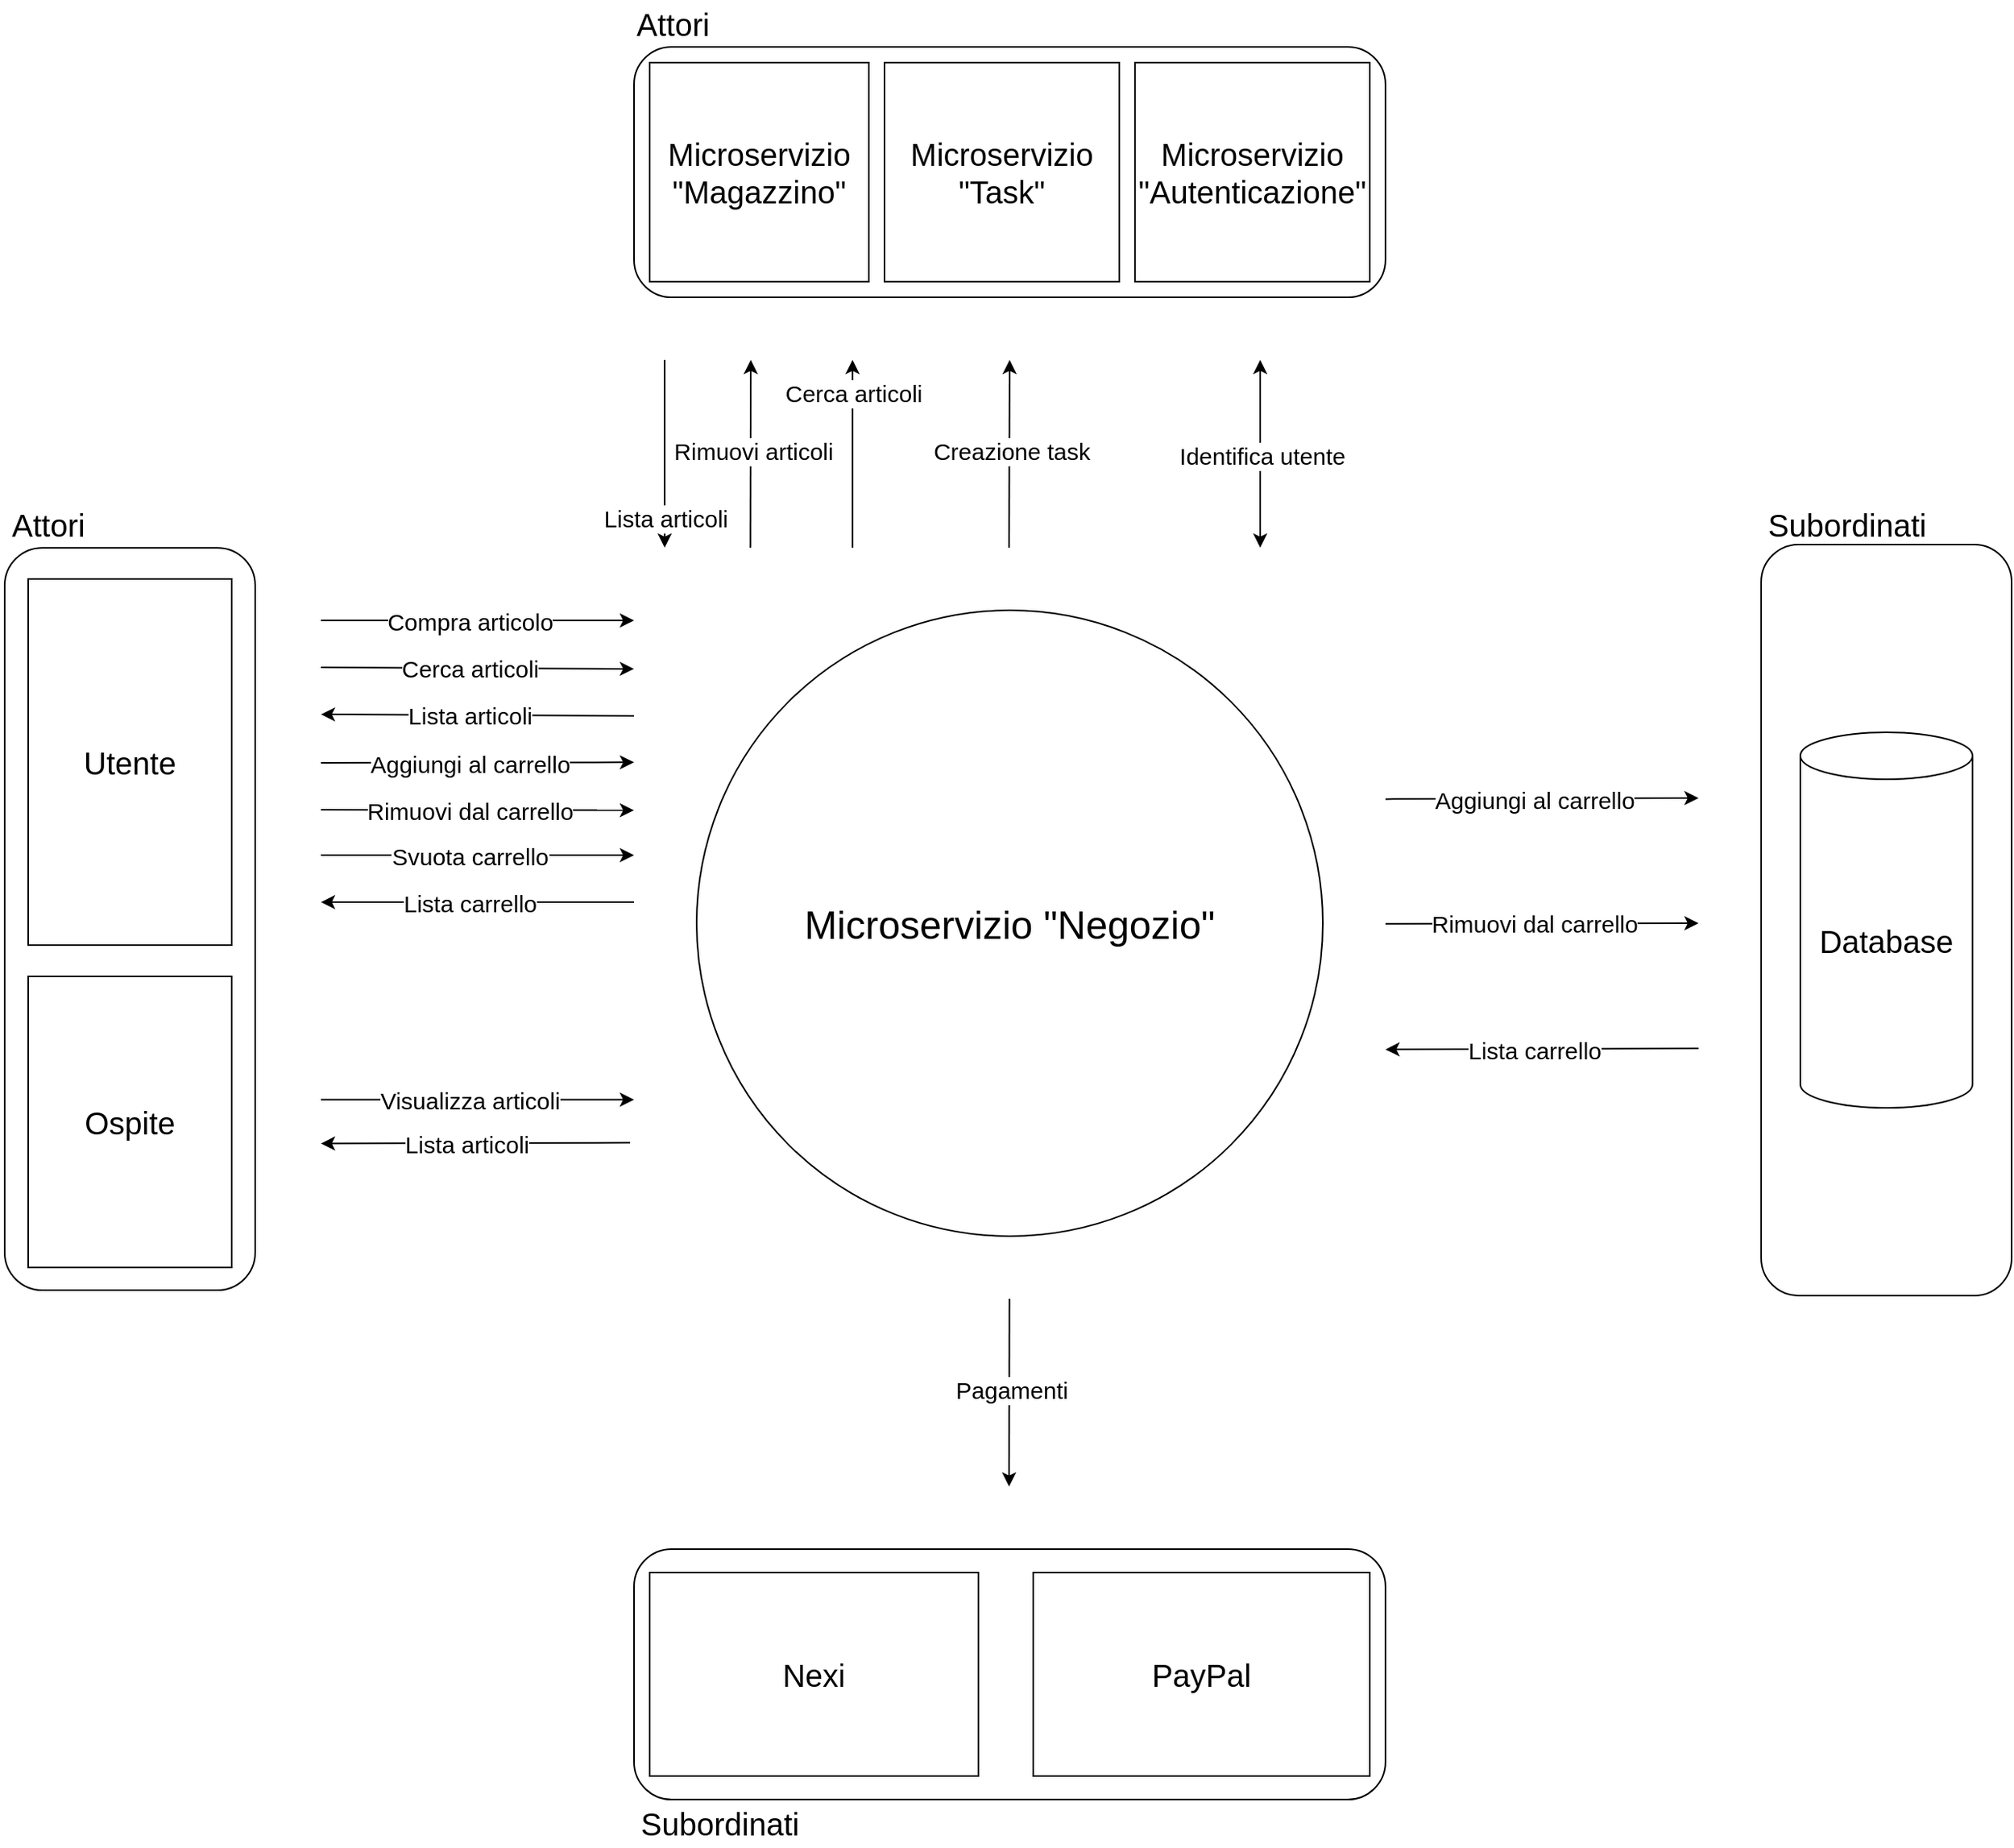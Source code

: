 <mxfile version="22.1.2" type="device">
  <diagram name="Pagina-1" id="AklgBBZ55UqX8LKS-bjn">
    <mxGraphModel dx="-18" dy="1621" grid="1" gridSize="10" guides="1" tooltips="1" connect="1" arrows="1" fold="1" page="1" pageScale="1" pageWidth="827" pageHeight="1169" math="0" shadow="0">
      <root>
        <mxCell id="0" />
        <mxCell id="1" parent="0" />
        <mxCell id="zqOGd3VY8RIyfRowcfvK-55" value="" style="rounded=1;whiteSpace=wrap;html=1;fillColor=none;" parent="1" vertex="1">
          <mxGeometry x="1680" y="720" width="480" height="160" as="geometry" />
        </mxCell>
        <mxCell id="zqOGd3VY8RIyfRowcfvK-1" value="&lt;font style=&quot;font-size: 25px;&quot;&gt;Microservizio &quot;Negozio&quot;&lt;/font&gt;" style="ellipse;whiteSpace=wrap;html=1;" parent="1" vertex="1">
          <mxGeometry x="1720" y="120" width="400" height="400" as="geometry" />
        </mxCell>
        <mxCell id="zqOGd3VY8RIyfRowcfvK-3" value="" style="rounded=1;whiteSpace=wrap;html=1;fillColor=none;" parent="1" vertex="1">
          <mxGeometry x="1680" y="-240" width="480" height="160" as="geometry" />
        </mxCell>
        <mxCell id="zqOGd3VY8RIyfRowcfvK-5" value="" style="rounded=1;whiteSpace=wrap;html=1;fillColor=none;rotation=-90;" parent="1" vertex="1">
          <mxGeometry x="1120.8" y="237.3" width="474.39" height="160" as="geometry" />
        </mxCell>
        <mxCell id="zqOGd3VY8RIyfRowcfvK-6" value="&lt;font style=&quot;font-size: 20px;&quot;&gt;Attori&lt;/font&gt;" style="text;html=1;strokeColor=none;fillColor=none;align=center;verticalAlign=middle;whiteSpace=wrap;rounded=0;" parent="1" vertex="1">
          <mxGeometry x="1275.5" y="50" width="60" height="30" as="geometry" />
        </mxCell>
        <mxCell id="zqOGd3VY8RIyfRowcfvK-7" value="&lt;font style=&quot;font-size: 20px;&quot;&gt;Utente&lt;/font&gt;" style="rounded=0;whiteSpace=wrap;html=1;" parent="1" vertex="1">
          <mxGeometry x="1293" y="100" width="130" height="234" as="geometry" />
        </mxCell>
        <mxCell id="zqOGd3VY8RIyfRowcfvK-11" value="" style="endArrow=classic;html=1;rounded=0;" parent="1" edge="1">
          <mxGeometry width="50" height="50" relative="1" as="geometry">
            <mxPoint x="1480" y="126.52" as="sourcePoint" />
            <mxPoint x="1680" y="126.52" as="targetPoint" />
          </mxGeometry>
        </mxCell>
        <mxCell id="zqOGd3VY8RIyfRowcfvK-30" value="&lt;font style=&quot;font-size: 15px;&quot;&gt;Compra articolo&lt;/font&gt;" style="edgeLabel;html=1;align=center;verticalAlign=middle;resizable=0;points=[];" parent="zqOGd3VY8RIyfRowcfvK-11" vertex="1" connectable="0">
          <mxGeometry x="-0.057" relative="1" as="geometry">
            <mxPoint as="offset" />
          </mxGeometry>
        </mxCell>
        <mxCell id="zqOGd3VY8RIyfRowcfvK-13" value="" style="endArrow=classic;html=1;rounded=0;" parent="1" edge="1">
          <mxGeometry width="50" height="50" relative="1" as="geometry">
            <mxPoint x="1699.58" y="-40" as="sourcePoint" />
            <mxPoint x="1699.58" y="80" as="targetPoint" />
          </mxGeometry>
        </mxCell>
        <mxCell id="zqOGd3VY8RIyfRowcfvK-14" value="&lt;font style=&quot;font-size: 15px;&quot;&gt;Lista articoli&lt;/font&gt;" style="edgeLabel;html=1;align=center;verticalAlign=middle;resizable=0;points=[];" parent="zqOGd3VY8RIyfRowcfvK-13" vertex="1" connectable="0">
          <mxGeometry x="-0.044" y="1" relative="1" as="geometry">
            <mxPoint x="-1" y="43" as="offset" />
          </mxGeometry>
        </mxCell>
        <mxCell id="zqOGd3VY8RIyfRowcfvK-15" value="" style="endArrow=none;html=1;rounded=0;startArrow=classic;startFill=1;endFill=0;" parent="1" edge="1">
          <mxGeometry width="50" height="50" relative="1" as="geometry">
            <mxPoint x="1819.58" y="-40" as="sourcePoint" />
            <mxPoint x="1819.58" y="80" as="targetPoint" />
          </mxGeometry>
        </mxCell>
        <mxCell id="zqOGd3VY8RIyfRowcfvK-16" value="&lt;font style=&quot;font-size: 15px;&quot;&gt;Cerca articoli&lt;/font&gt;" style="edgeLabel;html=1;align=center;verticalAlign=middle;resizable=0;points=[];" parent="zqOGd3VY8RIyfRowcfvK-15" vertex="1" connectable="0">
          <mxGeometry x="-0.044" y="1" relative="1" as="geometry">
            <mxPoint x="-1" y="-37" as="offset" />
          </mxGeometry>
        </mxCell>
        <mxCell id="zqOGd3VY8RIyfRowcfvK-17" value="" style="endArrow=none;html=1;rounded=0;startArrow=classic;startFill=1;endFill=0;" parent="1" edge="1">
          <mxGeometry width="50" height="50" relative="1" as="geometry">
            <mxPoint x="1754.58" y="-40" as="sourcePoint" />
            <mxPoint x="1754.33" y="80" as="targetPoint" />
          </mxGeometry>
        </mxCell>
        <mxCell id="zqOGd3VY8RIyfRowcfvK-18" value="&lt;font style=&quot;font-size: 15px;&quot;&gt;Rimuovi articoli&lt;/font&gt;" style="edgeLabel;html=1;align=center;verticalAlign=middle;resizable=0;points=[];" parent="zqOGd3VY8RIyfRowcfvK-17" vertex="1" connectable="0">
          <mxGeometry x="-0.044" y="1" relative="1" as="geometry">
            <mxPoint as="offset" />
          </mxGeometry>
        </mxCell>
        <mxCell id="zqOGd3VY8RIyfRowcfvK-25" value="&lt;font style=&quot;font-size: 20px;&quot;&gt;Nexi&lt;/font&gt;" style="rounded=0;whiteSpace=wrap;html=1;" parent="1" vertex="1">
          <mxGeometry x="1690" y="735" width="210" height="130" as="geometry" />
        </mxCell>
        <mxCell id="zqOGd3VY8RIyfRowcfvK-33" value="" style="endArrow=classic;html=1;rounded=0;" parent="1" edge="1">
          <mxGeometry width="50" height="50" relative="1" as="geometry">
            <mxPoint x="1480" y="156.52" as="sourcePoint" />
            <mxPoint x="1680" y="157.48" as="targetPoint" />
          </mxGeometry>
        </mxCell>
        <mxCell id="zqOGd3VY8RIyfRowcfvK-34" value="&lt;font style=&quot;font-size: 15px;&quot;&gt;Cerca articoli&lt;br&gt;&lt;/font&gt;" style="edgeLabel;html=1;align=center;verticalAlign=middle;resizable=0;points=[];" parent="zqOGd3VY8RIyfRowcfvK-33" vertex="1" connectable="0">
          <mxGeometry x="-0.057" relative="1" as="geometry">
            <mxPoint as="offset" />
          </mxGeometry>
        </mxCell>
        <mxCell id="zqOGd3VY8RIyfRowcfvK-35" value="" style="endArrow=none;html=1;rounded=0;startArrow=classic;startFill=1;endFill=0;" parent="1" edge="1">
          <mxGeometry width="50" height="50" relative="1" as="geometry">
            <mxPoint x="1480" y="186.52" as="sourcePoint" />
            <mxPoint x="1680" y="187.48" as="targetPoint" />
          </mxGeometry>
        </mxCell>
        <mxCell id="zqOGd3VY8RIyfRowcfvK-36" value="&lt;font style=&quot;font-size: 15px;&quot;&gt;Lista articoli&lt;br&gt;&lt;/font&gt;" style="edgeLabel;html=1;align=center;verticalAlign=middle;resizable=0;points=[];" parent="zqOGd3VY8RIyfRowcfvK-35" vertex="1" connectable="0">
          <mxGeometry x="-0.057" relative="1" as="geometry">
            <mxPoint as="offset" />
          </mxGeometry>
        </mxCell>
        <mxCell id="zqOGd3VY8RIyfRowcfvK-37" value="&lt;font style=&quot;font-size: 20px;&quot;&gt;Ospite&lt;br&gt;&lt;/font&gt;" style="rounded=0;whiteSpace=wrap;html=1;" parent="1" vertex="1">
          <mxGeometry x="1293" y="354" width="130" height="186" as="geometry" />
        </mxCell>
        <mxCell id="zqOGd3VY8RIyfRowcfvK-38" value="" style="endArrow=classic;html=1;rounded=0;" parent="1" edge="1">
          <mxGeometry width="50" height="50" relative="1" as="geometry">
            <mxPoint x="1480" y="432.77" as="sourcePoint" />
            <mxPoint x="1680" y="432.77" as="targetPoint" />
          </mxGeometry>
        </mxCell>
        <mxCell id="zqOGd3VY8RIyfRowcfvK-39" value="&lt;font style=&quot;font-size: 15px;&quot;&gt;Visualizza articoli&lt;br&gt;&lt;/font&gt;" style="edgeLabel;html=1;align=center;verticalAlign=middle;resizable=0;points=[];" parent="zqOGd3VY8RIyfRowcfvK-38" vertex="1" connectable="0">
          <mxGeometry x="-0.057" relative="1" as="geometry">
            <mxPoint as="offset" />
          </mxGeometry>
        </mxCell>
        <mxCell id="zqOGd3VY8RIyfRowcfvK-40" value="" style="endArrow=none;html=1;rounded=0;startArrow=classic;startFill=1;endFill=0;" parent="1" edge="1">
          <mxGeometry width="50" height="50" relative="1" as="geometry">
            <mxPoint x="1480" y="460.77" as="sourcePoint" />
            <mxPoint x="1677.5" y="460.28" as="targetPoint" />
          </mxGeometry>
        </mxCell>
        <mxCell id="zqOGd3VY8RIyfRowcfvK-41" value="&lt;font style=&quot;font-size: 15px;&quot;&gt;Lista articoli&lt;br&gt;&lt;/font&gt;" style="edgeLabel;html=1;align=center;verticalAlign=middle;resizable=0;points=[];" parent="zqOGd3VY8RIyfRowcfvK-40" vertex="1" connectable="0">
          <mxGeometry x="-0.057" relative="1" as="geometry">
            <mxPoint as="offset" />
          </mxGeometry>
        </mxCell>
        <mxCell id="zqOGd3VY8RIyfRowcfvK-44" value="" style="rounded=1;whiteSpace=wrap;html=1;fillColor=none;rotation=-90;" parent="1" vertex="1">
          <mxGeometry x="2240" y="238" width="480" height="160" as="geometry" />
        </mxCell>
        <mxCell id="zqOGd3VY8RIyfRowcfvK-46" value="&lt;font style=&quot;font-size: 20px;&quot;&gt;Database&lt;/font&gt;" style="shape=cylinder3;whiteSpace=wrap;html=1;boundedLbl=1;backgroundOutline=1;size=15;" parent="1" vertex="1">
          <mxGeometry x="2425" y="198" width="110" height="240" as="geometry" />
        </mxCell>
        <mxCell id="zqOGd3VY8RIyfRowcfvK-47" value="" style="endArrow=classic;html=1;rounded=0;" parent="1" edge="1">
          <mxGeometry width="50" height="50" relative="1" as="geometry">
            <mxPoint x="2160" y="240.69" as="sourcePoint" />
            <mxPoint x="2360" y="240" as="targetPoint" />
          </mxGeometry>
        </mxCell>
        <mxCell id="zqOGd3VY8RIyfRowcfvK-48" value="&lt;font style=&quot;font-size: 15px;&quot;&gt;Aggiungi al carrello&lt;br&gt;&lt;/font&gt;" style="edgeLabel;html=1;align=center;verticalAlign=middle;resizable=0;points=[];" parent="zqOGd3VY8RIyfRowcfvK-47" vertex="1" connectable="0">
          <mxGeometry x="-0.057" relative="1" as="geometry">
            <mxPoint as="offset" />
          </mxGeometry>
        </mxCell>
        <mxCell id="zqOGd3VY8RIyfRowcfvK-51" value="" style="endArrow=classic;html=1;rounded=0;" parent="1" edge="1">
          <mxGeometry width="50" height="50" relative="1" as="geometry">
            <mxPoint x="2160" y="320.35" as="sourcePoint" />
            <mxPoint x="2360" y="320" as="targetPoint" />
          </mxGeometry>
        </mxCell>
        <mxCell id="zqOGd3VY8RIyfRowcfvK-52" value="&lt;font style=&quot;font-size: 15px;&quot;&gt;Rimuovi dal carrello&lt;br&gt;&lt;/font&gt;" style="edgeLabel;html=1;align=center;verticalAlign=middle;resizable=0;points=[];" parent="zqOGd3VY8RIyfRowcfvK-51" vertex="1" connectable="0">
          <mxGeometry x="-0.057" relative="1" as="geometry">
            <mxPoint as="offset" />
          </mxGeometry>
        </mxCell>
        <mxCell id="zqOGd3VY8RIyfRowcfvK-53" value="" style="endArrow=none;html=1;rounded=0;startArrow=classic;startFill=1;endFill=0;" parent="1" edge="1">
          <mxGeometry width="50" height="50" relative="1" as="geometry">
            <mxPoint x="2160" y="400.69" as="sourcePoint" />
            <mxPoint x="2360" y="400" as="targetPoint" />
          </mxGeometry>
        </mxCell>
        <mxCell id="zqOGd3VY8RIyfRowcfvK-54" value="&lt;font style=&quot;font-size: 15px;&quot;&gt;Lista carrello&lt;br&gt;&lt;/font&gt;" style="edgeLabel;html=1;align=center;verticalAlign=middle;resizable=0;points=[];" parent="zqOGd3VY8RIyfRowcfvK-53" vertex="1" connectable="0">
          <mxGeometry x="-0.057" relative="1" as="geometry">
            <mxPoint as="offset" />
          </mxGeometry>
        </mxCell>
        <mxCell id="zqOGd3VY8RIyfRowcfvK-57" value="&lt;font style=&quot;font-size: 20px;&quot;&gt;PayPal&lt;/font&gt;" style="rounded=0;whiteSpace=wrap;html=1;" parent="1" vertex="1">
          <mxGeometry x="1935" y="735" width="215" height="130" as="geometry" />
        </mxCell>
        <mxCell id="zqOGd3VY8RIyfRowcfvK-59" value="" style="endArrow=classic;html=1;rounded=0;" parent="1" edge="1">
          <mxGeometry width="50" height="50" relative="1" as="geometry">
            <mxPoint x="1919.81" y="560" as="sourcePoint" />
            <mxPoint x="1919.58" y="680" as="targetPoint" />
          </mxGeometry>
        </mxCell>
        <mxCell id="zqOGd3VY8RIyfRowcfvK-60" value="&lt;span style=&quot;font-size: 15px;&quot;&gt;Pagamenti&lt;/span&gt;" style="edgeLabel;html=1;align=center;verticalAlign=middle;resizable=0;points=[];" parent="zqOGd3VY8RIyfRowcfvK-59" vertex="1" connectable="0">
          <mxGeometry x="-0.044" y="1" relative="1" as="geometry">
            <mxPoint as="offset" />
          </mxGeometry>
        </mxCell>
        <mxCell id="zqOGd3VY8RIyfRowcfvK-61" value="" style="endArrow=classic;html=1;rounded=0;" parent="1" edge="1">
          <mxGeometry width="50" height="50" relative="1" as="geometry">
            <mxPoint x="1480" y="276.52" as="sourcePoint" />
            <mxPoint x="1680" y="276.52" as="targetPoint" />
          </mxGeometry>
        </mxCell>
        <mxCell id="zqOGd3VY8RIyfRowcfvK-62" value="&lt;font style=&quot;font-size: 15px;&quot;&gt;Svuota carrello&lt;br&gt;&lt;/font&gt;" style="edgeLabel;html=1;align=center;verticalAlign=middle;resizable=0;points=[];" parent="zqOGd3VY8RIyfRowcfvK-61" vertex="1" connectable="0">
          <mxGeometry x="-0.057" relative="1" as="geometry">
            <mxPoint as="offset" />
          </mxGeometry>
        </mxCell>
        <mxCell id="zqOGd3VY8RIyfRowcfvK-65" value="" style="endArrow=classic;html=1;rounded=0;" parent="1" edge="1">
          <mxGeometry width="50" height="50" relative="1" as="geometry">
            <mxPoint x="1480" y="247.52" as="sourcePoint" />
            <mxPoint x="1680" y="247.82" as="targetPoint" />
          </mxGeometry>
        </mxCell>
        <mxCell id="zqOGd3VY8RIyfRowcfvK-66" value="&lt;font style=&quot;font-size: 15px;&quot;&gt;Rimuovi dal carrello&lt;br&gt;&lt;/font&gt;" style="edgeLabel;html=1;align=center;verticalAlign=middle;resizable=0;points=[];" parent="zqOGd3VY8RIyfRowcfvK-65" vertex="1" connectable="0">
          <mxGeometry x="-0.057" relative="1" as="geometry">
            <mxPoint as="offset" />
          </mxGeometry>
        </mxCell>
        <mxCell id="zqOGd3VY8RIyfRowcfvK-67" value="" style="endArrow=classic;html=1;rounded=0;" parent="1" edge="1">
          <mxGeometry width="50" height="50" relative="1" as="geometry">
            <mxPoint x="1480" y="217.52" as="sourcePoint" />
            <mxPoint x="1680" y="217.17" as="targetPoint" />
          </mxGeometry>
        </mxCell>
        <mxCell id="zqOGd3VY8RIyfRowcfvK-68" value="&lt;font style=&quot;font-size: 15px;&quot;&gt;Aggiungi al carrello&lt;/font&gt;" style="edgeLabel;html=1;align=center;verticalAlign=middle;resizable=0;points=[];" parent="zqOGd3VY8RIyfRowcfvK-67" vertex="1" connectable="0">
          <mxGeometry x="-0.057" relative="1" as="geometry">
            <mxPoint as="offset" />
          </mxGeometry>
        </mxCell>
        <mxCell id="zqOGd3VY8RIyfRowcfvK-69" value="&lt;font style=&quot;font-size: 20px;&quot;&gt;Microservizio &quot;Magazzino&quot;&lt;/font&gt;" style="rounded=0;whiteSpace=wrap;html=1;" parent="1" vertex="1">
          <mxGeometry x="1690" y="-230" width="140" height="140" as="geometry" />
        </mxCell>
        <mxCell id="zqOGd3VY8RIyfRowcfvK-70" value="&lt;span style=&quot;font-size: 20px;&quot;&gt;Microservizio &quot;Autenticazione&quot;&lt;/span&gt;" style="rounded=0;whiteSpace=wrap;html=1;" parent="1" vertex="1">
          <mxGeometry x="2000" y="-230" width="150" height="140" as="geometry" />
        </mxCell>
        <mxCell id="zqOGd3VY8RIyfRowcfvK-71" value="" style="endArrow=classic;html=1;rounded=0;startArrow=classic;startFill=1;endFill=1;" parent="1" edge="1">
          <mxGeometry width="50" height="50" relative="1" as="geometry">
            <mxPoint x="2080" y="-40" as="sourcePoint" />
            <mxPoint x="2080" y="80" as="targetPoint" />
          </mxGeometry>
        </mxCell>
        <mxCell id="zqOGd3VY8RIyfRowcfvK-72" value="&lt;span style=&quot;font-size: 15px;&quot;&gt;Identifica utente&lt;/span&gt;" style="edgeLabel;html=1;align=center;verticalAlign=middle;resizable=0;points=[];" parent="zqOGd3VY8RIyfRowcfvK-71" vertex="1" connectable="0">
          <mxGeometry x="-0.044" y="1" relative="1" as="geometry">
            <mxPoint y="3" as="offset" />
          </mxGeometry>
        </mxCell>
        <mxCell id="zqOGd3VY8RIyfRowcfvK-75" value="" style="endArrow=none;html=1;rounded=0;startArrow=classic;startFill=1;endFill=0;" parent="1" edge="1">
          <mxGeometry width="50" height="50" relative="1" as="geometry">
            <mxPoint x="1480" y="306.52" as="sourcePoint" />
            <mxPoint x="1680" y="306.52" as="targetPoint" />
          </mxGeometry>
        </mxCell>
        <mxCell id="zqOGd3VY8RIyfRowcfvK-76" value="&lt;font style=&quot;font-size: 15px;&quot;&gt;Lista carrello&lt;br&gt;&lt;/font&gt;" style="edgeLabel;html=1;align=center;verticalAlign=middle;resizable=0;points=[];" parent="zqOGd3VY8RIyfRowcfvK-75" vertex="1" connectable="0">
          <mxGeometry x="-0.057" relative="1" as="geometry">
            <mxPoint as="offset" />
          </mxGeometry>
        </mxCell>
        <mxCell id="zqOGd3VY8RIyfRowcfvK-77" value="&lt;font style=&quot;font-size: 20px;&quot;&gt;Microservizio &quot;Task&quot;&lt;/font&gt;" style="rounded=0;whiteSpace=wrap;html=1;" parent="1" vertex="1">
          <mxGeometry x="1840" y="-230" width="150" height="140" as="geometry" />
        </mxCell>
        <mxCell id="zqOGd3VY8RIyfRowcfvK-80" value="" style="endArrow=none;html=1;rounded=0;startArrow=classic;startFill=1;endFill=0;" parent="1" edge="1">
          <mxGeometry width="50" height="50" relative="1" as="geometry">
            <mxPoint x="1919.94" y="-40" as="sourcePoint" />
            <mxPoint x="1919.58" y="80" as="targetPoint" />
          </mxGeometry>
        </mxCell>
        <mxCell id="zqOGd3VY8RIyfRowcfvK-81" value="&lt;font style=&quot;font-size: 15px;&quot;&gt;Creazione task&lt;/font&gt;" style="edgeLabel;html=1;align=center;verticalAlign=middle;resizable=0;points=[];" parent="zqOGd3VY8RIyfRowcfvK-80" vertex="1" connectable="0">
          <mxGeometry x="-0.044" y="1" relative="1" as="geometry">
            <mxPoint as="offset" />
          </mxGeometry>
        </mxCell>
        <mxCell id="t1OYCKZXs4FjRt_K26Sn-1" value="&lt;font style=&quot;font-size: 20px;&quot;&gt;Subordinati&lt;/font&gt;" style="text;html=1;strokeColor=none;fillColor=none;align=center;verticalAlign=middle;whiteSpace=wrap;rounded=0;" parent="1" vertex="1">
          <mxGeometry x="2390" y="50" width="130" height="30" as="geometry" />
        </mxCell>
        <mxCell id="t1OYCKZXs4FjRt_K26Sn-2" value="&lt;font style=&quot;font-size: 20px;&quot;&gt;Attori&lt;/font&gt;" style="text;html=1;strokeColor=none;fillColor=none;align=center;verticalAlign=middle;whiteSpace=wrap;rounded=0;" parent="1" vertex="1">
          <mxGeometry x="1640" y="-270" width="130" height="30" as="geometry" />
        </mxCell>
        <mxCell id="t1OYCKZXs4FjRt_K26Sn-3" value="&lt;font style=&quot;font-size: 20px;&quot;&gt;Subordinati&lt;/font&gt;" style="text;html=1;strokeColor=none;fillColor=none;align=center;verticalAlign=middle;whiteSpace=wrap;rounded=0;" parent="1" vertex="1">
          <mxGeometry x="1670" y="880" width="130" height="30" as="geometry" />
        </mxCell>
      </root>
    </mxGraphModel>
  </diagram>
</mxfile>
